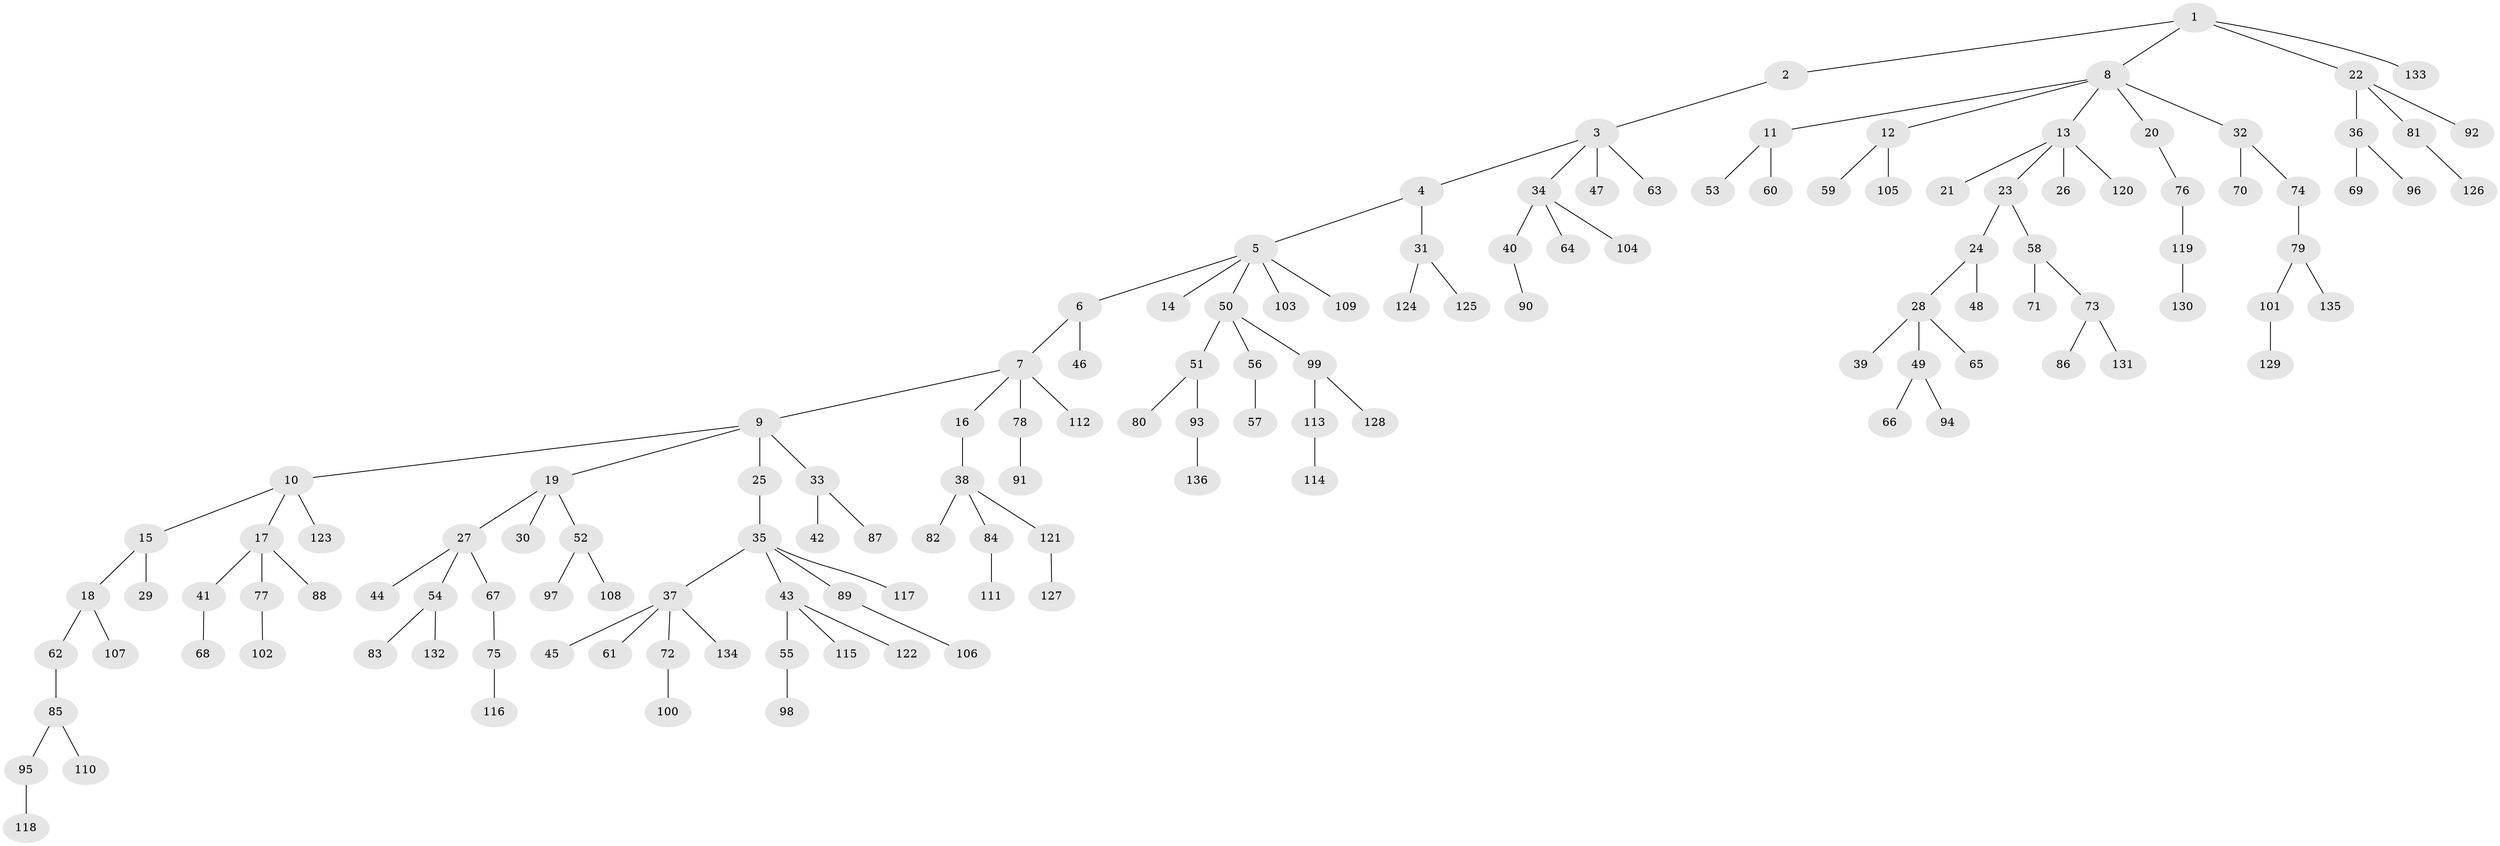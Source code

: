 // Generated by graph-tools (version 1.1) at 2025/26/03/09/25 03:26:23]
// undirected, 136 vertices, 135 edges
graph export_dot {
graph [start="1"]
  node [color=gray90,style=filled];
  1;
  2;
  3;
  4;
  5;
  6;
  7;
  8;
  9;
  10;
  11;
  12;
  13;
  14;
  15;
  16;
  17;
  18;
  19;
  20;
  21;
  22;
  23;
  24;
  25;
  26;
  27;
  28;
  29;
  30;
  31;
  32;
  33;
  34;
  35;
  36;
  37;
  38;
  39;
  40;
  41;
  42;
  43;
  44;
  45;
  46;
  47;
  48;
  49;
  50;
  51;
  52;
  53;
  54;
  55;
  56;
  57;
  58;
  59;
  60;
  61;
  62;
  63;
  64;
  65;
  66;
  67;
  68;
  69;
  70;
  71;
  72;
  73;
  74;
  75;
  76;
  77;
  78;
  79;
  80;
  81;
  82;
  83;
  84;
  85;
  86;
  87;
  88;
  89;
  90;
  91;
  92;
  93;
  94;
  95;
  96;
  97;
  98;
  99;
  100;
  101;
  102;
  103;
  104;
  105;
  106;
  107;
  108;
  109;
  110;
  111;
  112;
  113;
  114;
  115;
  116;
  117;
  118;
  119;
  120;
  121;
  122;
  123;
  124;
  125;
  126;
  127;
  128;
  129;
  130;
  131;
  132;
  133;
  134;
  135;
  136;
  1 -- 2;
  1 -- 8;
  1 -- 22;
  1 -- 133;
  2 -- 3;
  3 -- 4;
  3 -- 34;
  3 -- 47;
  3 -- 63;
  4 -- 5;
  4 -- 31;
  5 -- 6;
  5 -- 14;
  5 -- 50;
  5 -- 103;
  5 -- 109;
  6 -- 7;
  6 -- 46;
  7 -- 9;
  7 -- 16;
  7 -- 78;
  7 -- 112;
  8 -- 11;
  8 -- 12;
  8 -- 13;
  8 -- 20;
  8 -- 32;
  9 -- 10;
  9 -- 19;
  9 -- 25;
  9 -- 33;
  10 -- 15;
  10 -- 17;
  10 -- 123;
  11 -- 53;
  11 -- 60;
  12 -- 59;
  12 -- 105;
  13 -- 21;
  13 -- 23;
  13 -- 26;
  13 -- 120;
  15 -- 18;
  15 -- 29;
  16 -- 38;
  17 -- 41;
  17 -- 77;
  17 -- 88;
  18 -- 62;
  18 -- 107;
  19 -- 27;
  19 -- 30;
  19 -- 52;
  20 -- 76;
  22 -- 36;
  22 -- 81;
  22 -- 92;
  23 -- 24;
  23 -- 58;
  24 -- 28;
  24 -- 48;
  25 -- 35;
  27 -- 44;
  27 -- 54;
  27 -- 67;
  28 -- 39;
  28 -- 49;
  28 -- 65;
  31 -- 124;
  31 -- 125;
  32 -- 70;
  32 -- 74;
  33 -- 42;
  33 -- 87;
  34 -- 40;
  34 -- 64;
  34 -- 104;
  35 -- 37;
  35 -- 43;
  35 -- 89;
  35 -- 117;
  36 -- 69;
  36 -- 96;
  37 -- 45;
  37 -- 61;
  37 -- 72;
  37 -- 134;
  38 -- 82;
  38 -- 84;
  38 -- 121;
  40 -- 90;
  41 -- 68;
  43 -- 55;
  43 -- 115;
  43 -- 122;
  49 -- 66;
  49 -- 94;
  50 -- 51;
  50 -- 56;
  50 -- 99;
  51 -- 80;
  51 -- 93;
  52 -- 97;
  52 -- 108;
  54 -- 83;
  54 -- 132;
  55 -- 98;
  56 -- 57;
  58 -- 71;
  58 -- 73;
  62 -- 85;
  67 -- 75;
  72 -- 100;
  73 -- 86;
  73 -- 131;
  74 -- 79;
  75 -- 116;
  76 -- 119;
  77 -- 102;
  78 -- 91;
  79 -- 101;
  79 -- 135;
  81 -- 126;
  84 -- 111;
  85 -- 95;
  85 -- 110;
  89 -- 106;
  93 -- 136;
  95 -- 118;
  99 -- 113;
  99 -- 128;
  101 -- 129;
  113 -- 114;
  119 -- 130;
  121 -- 127;
}
